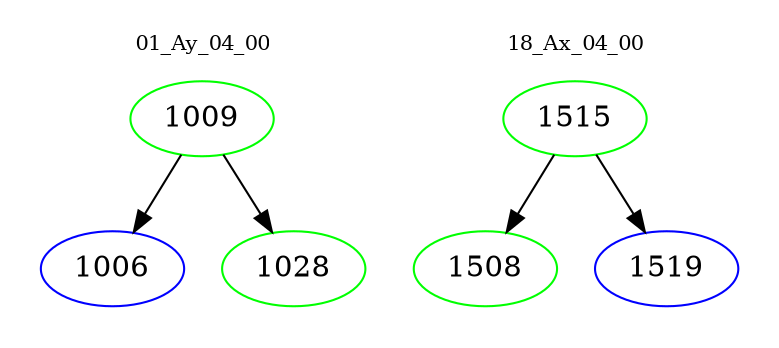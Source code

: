 digraph{
subgraph cluster_0 {
color = white
label = "01_Ay_04_00";
fontsize=10;
T0_1009 [label="1009", color="green"]
T0_1009 -> T0_1006 [color="black"]
T0_1006 [label="1006", color="blue"]
T0_1009 -> T0_1028 [color="black"]
T0_1028 [label="1028", color="green"]
}
subgraph cluster_1 {
color = white
label = "18_Ax_04_00";
fontsize=10;
T1_1515 [label="1515", color="green"]
T1_1515 -> T1_1508 [color="black"]
T1_1508 [label="1508", color="green"]
T1_1515 -> T1_1519 [color="black"]
T1_1519 [label="1519", color="blue"]
}
}

